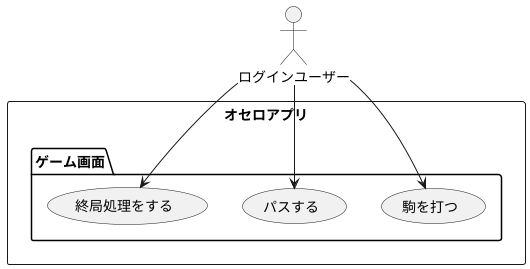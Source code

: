 @startuml gameplay_usecase
skinparam defaultFontName "Noto Sans CJK JP"

actor ログインユーザー as loggedInUser

rectangle "オセロアプリ" {
    package "ゲーム画面" {
    (駒を打つ)
    (パスする)
    (終局処理をする)
}
}


loggedInUser --> (駒を打つ)
loggedInUser --> (パスする)
loggedInUser --> (終局処理をする)
@enduml